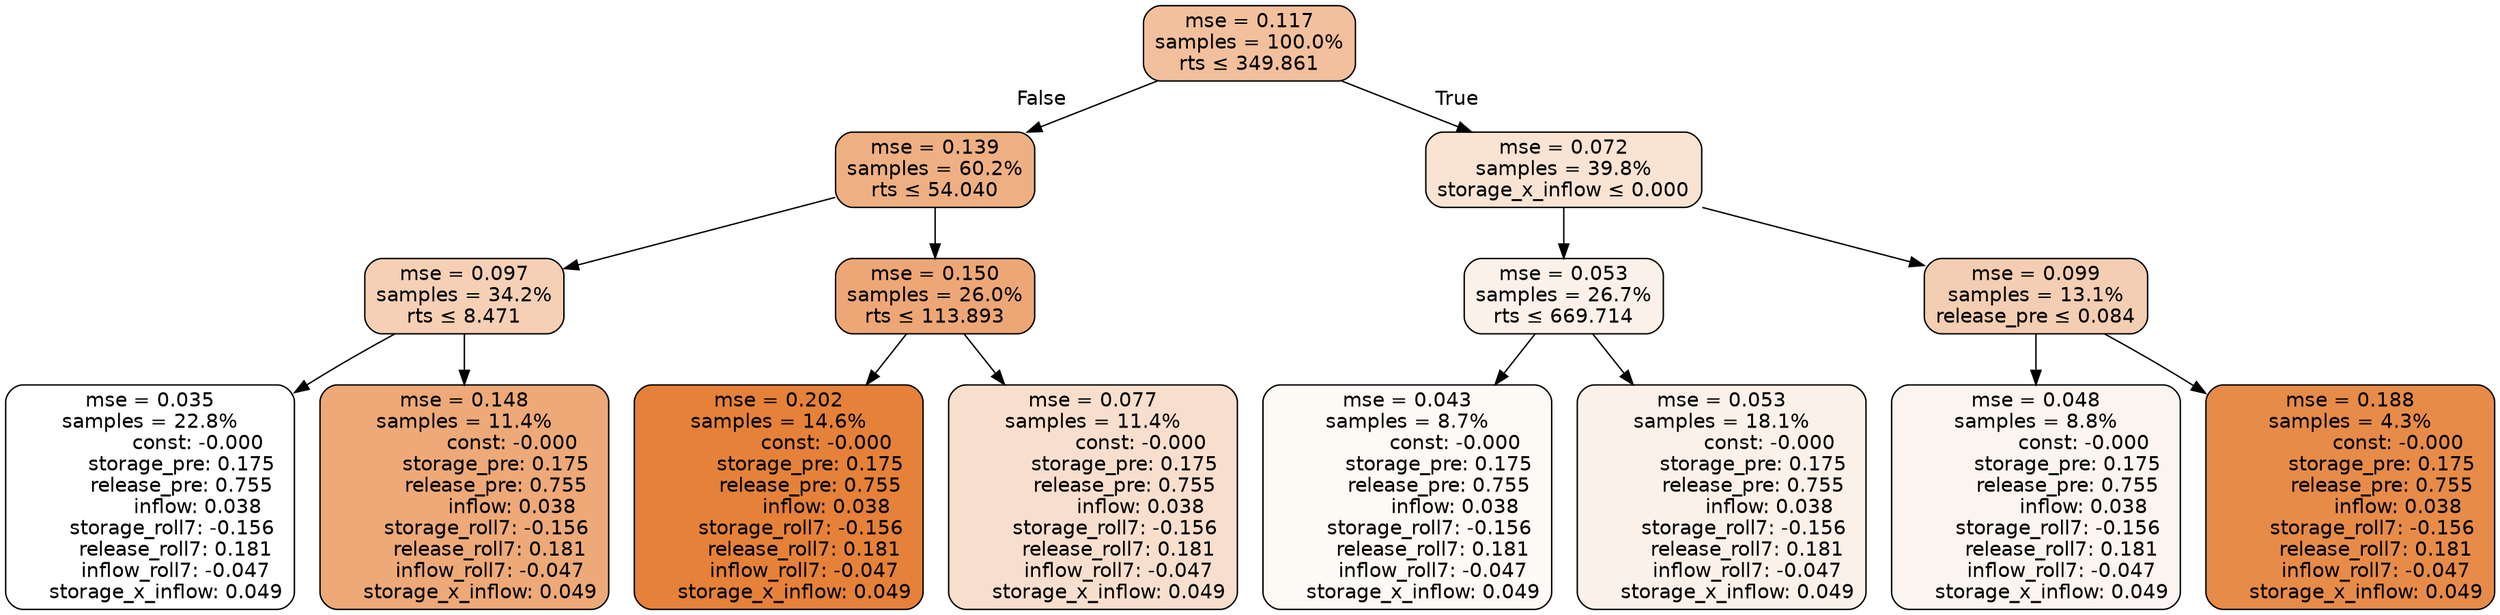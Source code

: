 digraph tree {
node [shape=rectangle, style="filled, rounded", color="black", fontname=helvetica] ;
edge [fontname=helvetica] ;
	"0" [label="mse = 0.117
samples = 100.0%
rts &le; 349.861", fillcolor="#f2c09d"]
	"1" [label="mse = 0.139
samples = 60.2%
rts &le; 54.040", fillcolor="#eeb083"]
	"2" [label="mse = 0.097
samples = 34.2%
rts &le; 8.471", fillcolor="#f5d0b5"]
	"3" [label="mse = 0.035
samples = 22.8%
               const: -0.000
          storage_pre: 0.175
          release_pre: 0.755
               inflow: 0.038
       storage_roll7: -0.156
        release_roll7: 0.181
        inflow_roll7: -0.047
     storage_x_inflow: 0.049", fillcolor="#ffffff"]
	"4" [label="mse = 0.148
samples = 11.4%
               const: -0.000
          storage_pre: 0.175
          release_pre: 0.755
               inflow: 0.038
       storage_roll7: -0.156
        release_roll7: 0.181
        inflow_roll7: -0.047
     storage_x_inflow: 0.049", fillcolor="#eda978"]
	"5" [label="mse = 0.150
samples = 26.0%
rts &le; 113.893", fillcolor="#eda776"]
	"6" [label="mse = 0.202
samples = 14.6%
               const: -0.000
          storage_pre: 0.175
          release_pre: 0.755
               inflow: 0.038
       storage_roll7: -0.156
        release_roll7: 0.181
        inflow_roll7: -0.047
     storage_x_inflow: 0.049", fillcolor="#e58139"]
	"7" [label="mse = 0.077
samples = 11.4%
               const: -0.000
          storage_pre: 0.175
          release_pre: 0.755
               inflow: 0.038
       storage_roll7: -0.156
        release_roll7: 0.181
        inflow_roll7: -0.047
     storage_x_inflow: 0.049", fillcolor="#f8dfcd"]
	"8" [label="mse = 0.072
samples = 39.8%
storage_x_inflow &le; 0.000", fillcolor="#f9e3d3"]
	"9" [label="mse = 0.053
samples = 26.7%
rts &le; 669.714", fillcolor="#fcf1e9"]
	"10" [label="mse = 0.043
samples = 8.7%
               const: -0.000
          storage_pre: 0.175
          release_pre: 0.755
               inflow: 0.038
       storage_roll7: -0.156
        release_roll7: 0.181
        inflow_roll7: -0.047
     storage_x_inflow: 0.049", fillcolor="#fdf9f5"]
	"11" [label="mse = 0.053
samples = 18.1%
               const: -0.000
          storage_pre: 0.175
          release_pre: 0.755
               inflow: 0.038
       storage_roll7: -0.156
        release_roll7: 0.181
        inflow_roll7: -0.047
     storage_x_inflow: 0.049", fillcolor="#fcf1e9"]
	"12" [label="mse = 0.099
samples = 13.1%
release_pre &le; 0.084", fillcolor="#f4ceb2"]
	"13" [label="mse = 0.048
samples = 8.8%
               const: -0.000
          storage_pre: 0.175
          release_pre: 0.755
               inflow: 0.038
       storage_roll7: -0.156
        release_roll7: 0.181
        inflow_roll7: -0.047
     storage_x_inflow: 0.049", fillcolor="#fcf4ef"]
	"14" [label="mse = 0.188
samples = 4.3%
               const: -0.000
          storage_pre: 0.175
          release_pre: 0.755
               inflow: 0.038
       storage_roll7: -0.156
        release_roll7: 0.181
        inflow_roll7: -0.047
     storage_x_inflow: 0.049", fillcolor="#e78b49"]

	"0" -> "1" [labeldistance=2.5, labelangle=45, headlabel="False"]
	"1" -> "2"
	"2" -> "3"
	"2" -> "4"
	"1" -> "5"
	"5" -> "6"
	"5" -> "7"
	"0" -> "8" [labeldistance=2.5, labelangle=-45, headlabel="True"]
	"8" -> "9"
	"9" -> "10"
	"9" -> "11"
	"8" -> "12"
	"12" -> "13"
	"12" -> "14"
}